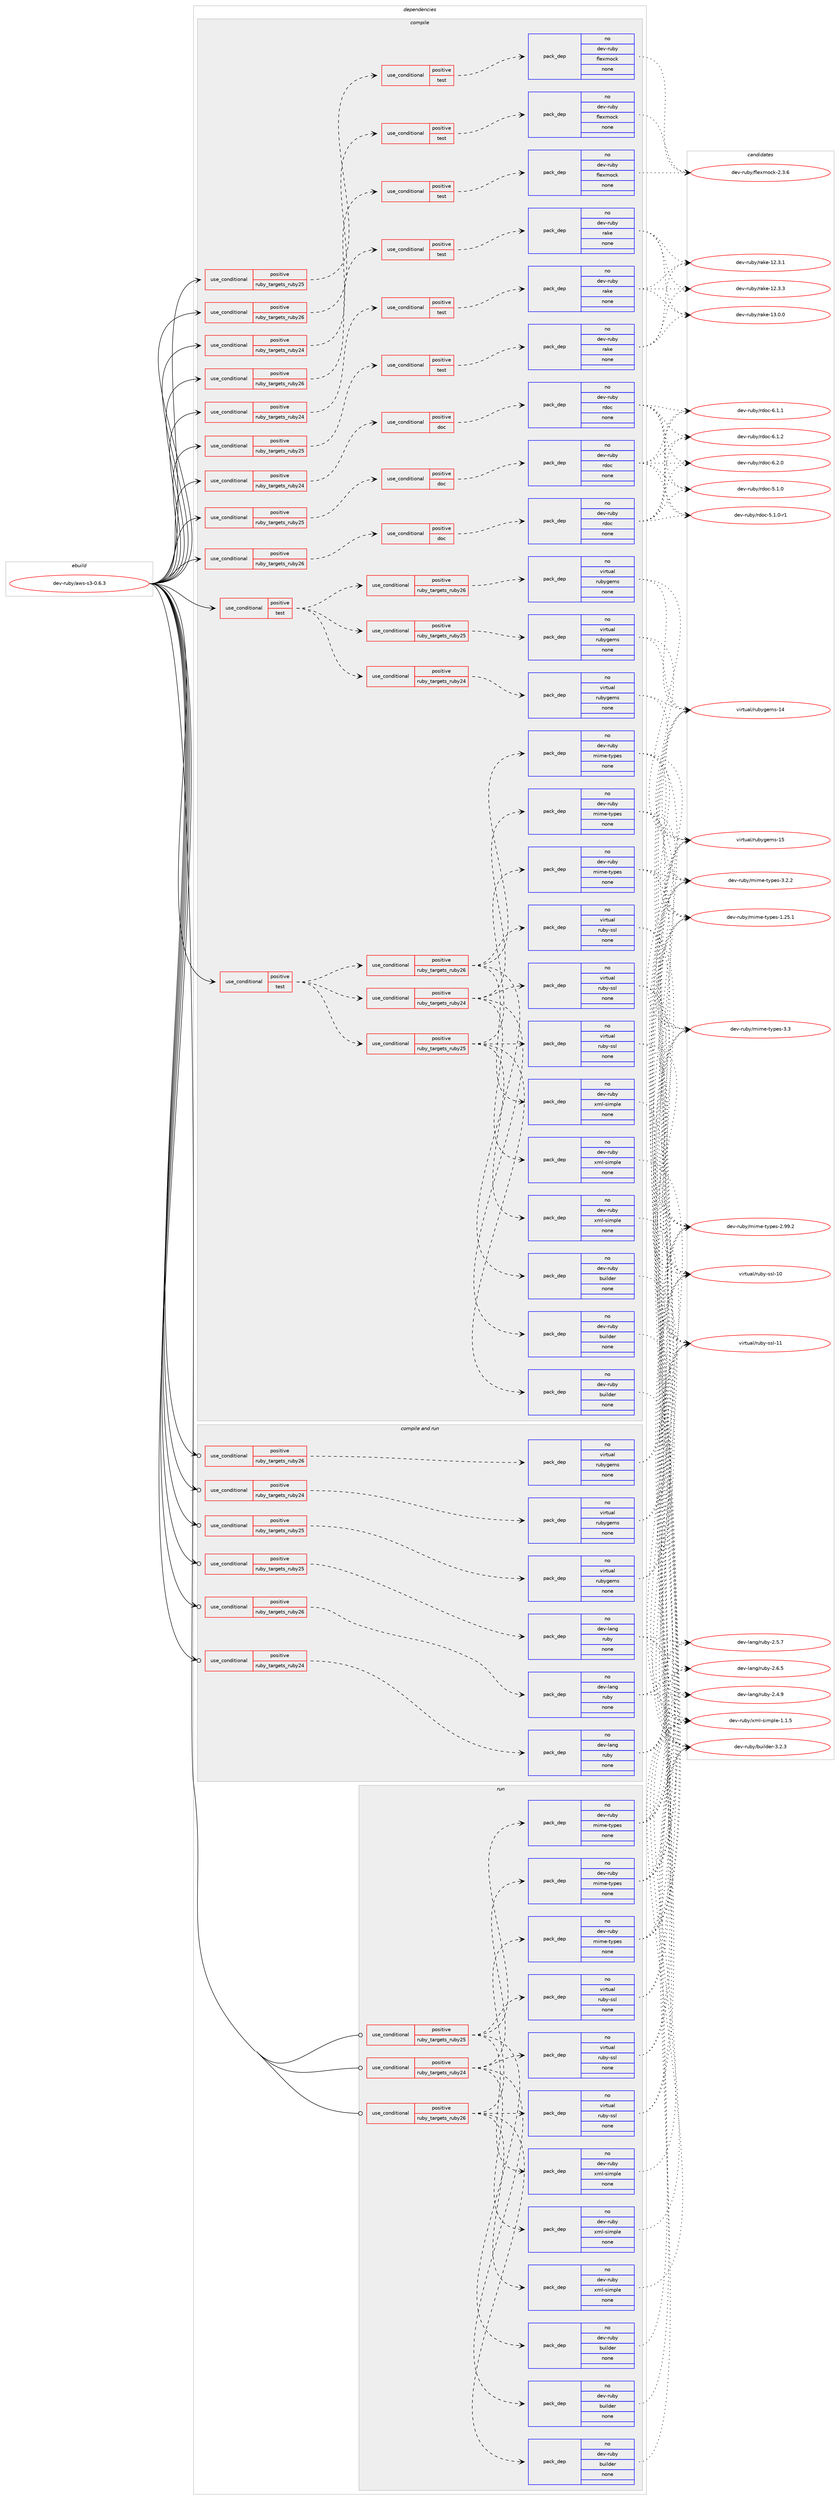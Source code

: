 digraph prolog {

# *************
# Graph options
# *************

newrank=true;
concentrate=true;
compound=true;
graph [rankdir=LR,fontname=Helvetica,fontsize=10,ranksep=1.5];#, ranksep=2.5, nodesep=0.2];
edge  [arrowhead=vee];
node  [fontname=Helvetica,fontsize=10];

# **********
# The ebuild
# **********

subgraph cluster_leftcol {
color=gray;
rank=same;
label=<<i>ebuild</i>>;
id [label="dev-ruby/aws-s3-0.6.3", color=red, width=4, href="../dev-ruby/aws-s3-0.6.3.svg"];
}

# ****************
# The dependencies
# ****************

subgraph cluster_midcol {
color=gray;
label=<<i>dependencies</i>>;
subgraph cluster_compile {
fillcolor="#eeeeee";
style=filled;
label=<<i>compile</i>>;
subgraph cond158481 {
dependency677744 [label=<<TABLE BORDER="0" CELLBORDER="1" CELLSPACING="0" CELLPADDING="4"><TR><TD ROWSPAN="3" CELLPADDING="10">use_conditional</TD></TR><TR><TD>positive</TD></TR><TR><TD>ruby_targets_ruby24</TD></TR></TABLE>>, shape=none, color=red];
subgraph cond158482 {
dependency677745 [label=<<TABLE BORDER="0" CELLBORDER="1" CELLSPACING="0" CELLPADDING="4"><TR><TD ROWSPAN="3" CELLPADDING="10">use_conditional</TD></TR><TR><TD>positive</TD></TR><TR><TD>doc</TD></TR></TABLE>>, shape=none, color=red];
subgraph pack507309 {
dependency677746 [label=<<TABLE BORDER="0" CELLBORDER="1" CELLSPACING="0" CELLPADDING="4" WIDTH="220"><TR><TD ROWSPAN="6" CELLPADDING="30">pack_dep</TD></TR><TR><TD WIDTH="110">no</TD></TR><TR><TD>dev-ruby</TD></TR><TR><TD>rdoc</TD></TR><TR><TD>none</TD></TR><TR><TD></TD></TR></TABLE>>, shape=none, color=blue];
}
dependency677745:e -> dependency677746:w [weight=20,style="dashed",arrowhead="vee"];
}
dependency677744:e -> dependency677745:w [weight=20,style="dashed",arrowhead="vee"];
}
id:e -> dependency677744:w [weight=20,style="solid",arrowhead="vee"];
subgraph cond158483 {
dependency677747 [label=<<TABLE BORDER="0" CELLBORDER="1" CELLSPACING="0" CELLPADDING="4"><TR><TD ROWSPAN="3" CELLPADDING="10">use_conditional</TD></TR><TR><TD>positive</TD></TR><TR><TD>ruby_targets_ruby24</TD></TR></TABLE>>, shape=none, color=red];
subgraph cond158484 {
dependency677748 [label=<<TABLE BORDER="0" CELLBORDER="1" CELLSPACING="0" CELLPADDING="4"><TR><TD ROWSPAN="3" CELLPADDING="10">use_conditional</TD></TR><TR><TD>positive</TD></TR><TR><TD>test</TD></TR></TABLE>>, shape=none, color=red];
subgraph pack507310 {
dependency677749 [label=<<TABLE BORDER="0" CELLBORDER="1" CELLSPACING="0" CELLPADDING="4" WIDTH="220"><TR><TD ROWSPAN="6" CELLPADDING="30">pack_dep</TD></TR><TR><TD WIDTH="110">no</TD></TR><TR><TD>dev-ruby</TD></TR><TR><TD>flexmock</TD></TR><TR><TD>none</TD></TR><TR><TD></TD></TR></TABLE>>, shape=none, color=blue];
}
dependency677748:e -> dependency677749:w [weight=20,style="dashed",arrowhead="vee"];
}
dependency677747:e -> dependency677748:w [weight=20,style="dashed",arrowhead="vee"];
}
id:e -> dependency677747:w [weight=20,style="solid",arrowhead="vee"];
subgraph cond158485 {
dependency677750 [label=<<TABLE BORDER="0" CELLBORDER="1" CELLSPACING="0" CELLPADDING="4"><TR><TD ROWSPAN="3" CELLPADDING="10">use_conditional</TD></TR><TR><TD>positive</TD></TR><TR><TD>ruby_targets_ruby24</TD></TR></TABLE>>, shape=none, color=red];
subgraph cond158486 {
dependency677751 [label=<<TABLE BORDER="0" CELLBORDER="1" CELLSPACING="0" CELLPADDING="4"><TR><TD ROWSPAN="3" CELLPADDING="10">use_conditional</TD></TR><TR><TD>positive</TD></TR><TR><TD>test</TD></TR></TABLE>>, shape=none, color=red];
subgraph pack507311 {
dependency677752 [label=<<TABLE BORDER="0" CELLBORDER="1" CELLSPACING="0" CELLPADDING="4" WIDTH="220"><TR><TD ROWSPAN="6" CELLPADDING="30">pack_dep</TD></TR><TR><TD WIDTH="110">no</TD></TR><TR><TD>dev-ruby</TD></TR><TR><TD>rake</TD></TR><TR><TD>none</TD></TR><TR><TD></TD></TR></TABLE>>, shape=none, color=blue];
}
dependency677751:e -> dependency677752:w [weight=20,style="dashed",arrowhead="vee"];
}
dependency677750:e -> dependency677751:w [weight=20,style="dashed",arrowhead="vee"];
}
id:e -> dependency677750:w [weight=20,style="solid",arrowhead="vee"];
subgraph cond158487 {
dependency677753 [label=<<TABLE BORDER="0" CELLBORDER="1" CELLSPACING="0" CELLPADDING="4"><TR><TD ROWSPAN="3" CELLPADDING="10">use_conditional</TD></TR><TR><TD>positive</TD></TR><TR><TD>ruby_targets_ruby25</TD></TR></TABLE>>, shape=none, color=red];
subgraph cond158488 {
dependency677754 [label=<<TABLE BORDER="0" CELLBORDER="1" CELLSPACING="0" CELLPADDING="4"><TR><TD ROWSPAN="3" CELLPADDING="10">use_conditional</TD></TR><TR><TD>positive</TD></TR><TR><TD>doc</TD></TR></TABLE>>, shape=none, color=red];
subgraph pack507312 {
dependency677755 [label=<<TABLE BORDER="0" CELLBORDER="1" CELLSPACING="0" CELLPADDING="4" WIDTH="220"><TR><TD ROWSPAN="6" CELLPADDING="30">pack_dep</TD></TR><TR><TD WIDTH="110">no</TD></TR><TR><TD>dev-ruby</TD></TR><TR><TD>rdoc</TD></TR><TR><TD>none</TD></TR><TR><TD></TD></TR></TABLE>>, shape=none, color=blue];
}
dependency677754:e -> dependency677755:w [weight=20,style="dashed",arrowhead="vee"];
}
dependency677753:e -> dependency677754:w [weight=20,style="dashed",arrowhead="vee"];
}
id:e -> dependency677753:w [weight=20,style="solid",arrowhead="vee"];
subgraph cond158489 {
dependency677756 [label=<<TABLE BORDER="0" CELLBORDER="1" CELLSPACING="0" CELLPADDING="4"><TR><TD ROWSPAN="3" CELLPADDING="10">use_conditional</TD></TR><TR><TD>positive</TD></TR><TR><TD>ruby_targets_ruby25</TD></TR></TABLE>>, shape=none, color=red];
subgraph cond158490 {
dependency677757 [label=<<TABLE BORDER="0" CELLBORDER="1" CELLSPACING="0" CELLPADDING="4"><TR><TD ROWSPAN="3" CELLPADDING="10">use_conditional</TD></TR><TR><TD>positive</TD></TR><TR><TD>test</TD></TR></TABLE>>, shape=none, color=red];
subgraph pack507313 {
dependency677758 [label=<<TABLE BORDER="0" CELLBORDER="1" CELLSPACING="0" CELLPADDING="4" WIDTH="220"><TR><TD ROWSPAN="6" CELLPADDING="30">pack_dep</TD></TR><TR><TD WIDTH="110">no</TD></TR><TR><TD>dev-ruby</TD></TR><TR><TD>flexmock</TD></TR><TR><TD>none</TD></TR><TR><TD></TD></TR></TABLE>>, shape=none, color=blue];
}
dependency677757:e -> dependency677758:w [weight=20,style="dashed",arrowhead="vee"];
}
dependency677756:e -> dependency677757:w [weight=20,style="dashed",arrowhead="vee"];
}
id:e -> dependency677756:w [weight=20,style="solid",arrowhead="vee"];
subgraph cond158491 {
dependency677759 [label=<<TABLE BORDER="0" CELLBORDER="1" CELLSPACING="0" CELLPADDING="4"><TR><TD ROWSPAN="3" CELLPADDING="10">use_conditional</TD></TR><TR><TD>positive</TD></TR><TR><TD>ruby_targets_ruby25</TD></TR></TABLE>>, shape=none, color=red];
subgraph cond158492 {
dependency677760 [label=<<TABLE BORDER="0" CELLBORDER="1" CELLSPACING="0" CELLPADDING="4"><TR><TD ROWSPAN="3" CELLPADDING="10">use_conditional</TD></TR><TR><TD>positive</TD></TR><TR><TD>test</TD></TR></TABLE>>, shape=none, color=red];
subgraph pack507314 {
dependency677761 [label=<<TABLE BORDER="0" CELLBORDER="1" CELLSPACING="0" CELLPADDING="4" WIDTH="220"><TR><TD ROWSPAN="6" CELLPADDING="30">pack_dep</TD></TR><TR><TD WIDTH="110">no</TD></TR><TR><TD>dev-ruby</TD></TR><TR><TD>rake</TD></TR><TR><TD>none</TD></TR><TR><TD></TD></TR></TABLE>>, shape=none, color=blue];
}
dependency677760:e -> dependency677761:w [weight=20,style="dashed",arrowhead="vee"];
}
dependency677759:e -> dependency677760:w [weight=20,style="dashed",arrowhead="vee"];
}
id:e -> dependency677759:w [weight=20,style="solid",arrowhead="vee"];
subgraph cond158493 {
dependency677762 [label=<<TABLE BORDER="0" CELLBORDER="1" CELLSPACING="0" CELLPADDING="4"><TR><TD ROWSPAN="3" CELLPADDING="10">use_conditional</TD></TR><TR><TD>positive</TD></TR><TR><TD>ruby_targets_ruby26</TD></TR></TABLE>>, shape=none, color=red];
subgraph cond158494 {
dependency677763 [label=<<TABLE BORDER="0" CELLBORDER="1" CELLSPACING="0" CELLPADDING="4"><TR><TD ROWSPAN="3" CELLPADDING="10">use_conditional</TD></TR><TR><TD>positive</TD></TR><TR><TD>doc</TD></TR></TABLE>>, shape=none, color=red];
subgraph pack507315 {
dependency677764 [label=<<TABLE BORDER="0" CELLBORDER="1" CELLSPACING="0" CELLPADDING="4" WIDTH="220"><TR><TD ROWSPAN="6" CELLPADDING="30">pack_dep</TD></TR><TR><TD WIDTH="110">no</TD></TR><TR><TD>dev-ruby</TD></TR><TR><TD>rdoc</TD></TR><TR><TD>none</TD></TR><TR><TD></TD></TR></TABLE>>, shape=none, color=blue];
}
dependency677763:e -> dependency677764:w [weight=20,style="dashed",arrowhead="vee"];
}
dependency677762:e -> dependency677763:w [weight=20,style="dashed",arrowhead="vee"];
}
id:e -> dependency677762:w [weight=20,style="solid",arrowhead="vee"];
subgraph cond158495 {
dependency677765 [label=<<TABLE BORDER="0" CELLBORDER="1" CELLSPACING="0" CELLPADDING="4"><TR><TD ROWSPAN="3" CELLPADDING="10">use_conditional</TD></TR><TR><TD>positive</TD></TR><TR><TD>ruby_targets_ruby26</TD></TR></TABLE>>, shape=none, color=red];
subgraph cond158496 {
dependency677766 [label=<<TABLE BORDER="0" CELLBORDER="1" CELLSPACING="0" CELLPADDING="4"><TR><TD ROWSPAN="3" CELLPADDING="10">use_conditional</TD></TR><TR><TD>positive</TD></TR><TR><TD>test</TD></TR></TABLE>>, shape=none, color=red];
subgraph pack507316 {
dependency677767 [label=<<TABLE BORDER="0" CELLBORDER="1" CELLSPACING="0" CELLPADDING="4" WIDTH="220"><TR><TD ROWSPAN="6" CELLPADDING="30">pack_dep</TD></TR><TR><TD WIDTH="110">no</TD></TR><TR><TD>dev-ruby</TD></TR><TR><TD>flexmock</TD></TR><TR><TD>none</TD></TR><TR><TD></TD></TR></TABLE>>, shape=none, color=blue];
}
dependency677766:e -> dependency677767:w [weight=20,style="dashed",arrowhead="vee"];
}
dependency677765:e -> dependency677766:w [weight=20,style="dashed",arrowhead="vee"];
}
id:e -> dependency677765:w [weight=20,style="solid",arrowhead="vee"];
subgraph cond158497 {
dependency677768 [label=<<TABLE BORDER="0" CELLBORDER="1" CELLSPACING="0" CELLPADDING="4"><TR><TD ROWSPAN="3" CELLPADDING="10">use_conditional</TD></TR><TR><TD>positive</TD></TR><TR><TD>ruby_targets_ruby26</TD></TR></TABLE>>, shape=none, color=red];
subgraph cond158498 {
dependency677769 [label=<<TABLE BORDER="0" CELLBORDER="1" CELLSPACING="0" CELLPADDING="4"><TR><TD ROWSPAN="3" CELLPADDING="10">use_conditional</TD></TR><TR><TD>positive</TD></TR><TR><TD>test</TD></TR></TABLE>>, shape=none, color=red];
subgraph pack507317 {
dependency677770 [label=<<TABLE BORDER="0" CELLBORDER="1" CELLSPACING="0" CELLPADDING="4" WIDTH="220"><TR><TD ROWSPAN="6" CELLPADDING="30">pack_dep</TD></TR><TR><TD WIDTH="110">no</TD></TR><TR><TD>dev-ruby</TD></TR><TR><TD>rake</TD></TR><TR><TD>none</TD></TR><TR><TD></TD></TR></TABLE>>, shape=none, color=blue];
}
dependency677769:e -> dependency677770:w [weight=20,style="dashed",arrowhead="vee"];
}
dependency677768:e -> dependency677769:w [weight=20,style="dashed",arrowhead="vee"];
}
id:e -> dependency677768:w [weight=20,style="solid",arrowhead="vee"];
subgraph cond158499 {
dependency677771 [label=<<TABLE BORDER="0" CELLBORDER="1" CELLSPACING="0" CELLPADDING="4"><TR><TD ROWSPAN="3" CELLPADDING="10">use_conditional</TD></TR><TR><TD>positive</TD></TR><TR><TD>test</TD></TR></TABLE>>, shape=none, color=red];
subgraph cond158500 {
dependency677772 [label=<<TABLE BORDER="0" CELLBORDER="1" CELLSPACING="0" CELLPADDING="4"><TR><TD ROWSPAN="3" CELLPADDING="10">use_conditional</TD></TR><TR><TD>positive</TD></TR><TR><TD>ruby_targets_ruby24</TD></TR></TABLE>>, shape=none, color=red];
subgraph pack507318 {
dependency677773 [label=<<TABLE BORDER="0" CELLBORDER="1" CELLSPACING="0" CELLPADDING="4" WIDTH="220"><TR><TD ROWSPAN="6" CELLPADDING="30">pack_dep</TD></TR><TR><TD WIDTH="110">no</TD></TR><TR><TD>dev-ruby</TD></TR><TR><TD>xml-simple</TD></TR><TR><TD>none</TD></TR><TR><TD></TD></TR></TABLE>>, shape=none, color=blue];
}
dependency677772:e -> dependency677773:w [weight=20,style="dashed",arrowhead="vee"];
subgraph pack507319 {
dependency677774 [label=<<TABLE BORDER="0" CELLBORDER="1" CELLSPACING="0" CELLPADDING="4" WIDTH="220"><TR><TD ROWSPAN="6" CELLPADDING="30">pack_dep</TD></TR><TR><TD WIDTH="110">no</TD></TR><TR><TD>dev-ruby</TD></TR><TR><TD>builder</TD></TR><TR><TD>none</TD></TR><TR><TD></TD></TR></TABLE>>, shape=none, color=blue];
}
dependency677772:e -> dependency677774:w [weight=20,style="dashed",arrowhead="vee"];
subgraph pack507320 {
dependency677775 [label=<<TABLE BORDER="0" CELLBORDER="1" CELLSPACING="0" CELLPADDING="4" WIDTH="220"><TR><TD ROWSPAN="6" CELLPADDING="30">pack_dep</TD></TR><TR><TD WIDTH="110">no</TD></TR><TR><TD>dev-ruby</TD></TR><TR><TD>mime-types</TD></TR><TR><TD>none</TD></TR><TR><TD></TD></TR></TABLE>>, shape=none, color=blue];
}
dependency677772:e -> dependency677775:w [weight=20,style="dashed",arrowhead="vee"];
subgraph pack507321 {
dependency677776 [label=<<TABLE BORDER="0" CELLBORDER="1" CELLSPACING="0" CELLPADDING="4" WIDTH="220"><TR><TD ROWSPAN="6" CELLPADDING="30">pack_dep</TD></TR><TR><TD WIDTH="110">no</TD></TR><TR><TD>virtual</TD></TR><TR><TD>ruby-ssl</TD></TR><TR><TD>none</TD></TR><TR><TD></TD></TR></TABLE>>, shape=none, color=blue];
}
dependency677772:e -> dependency677776:w [weight=20,style="dashed",arrowhead="vee"];
}
dependency677771:e -> dependency677772:w [weight=20,style="dashed",arrowhead="vee"];
subgraph cond158501 {
dependency677777 [label=<<TABLE BORDER="0" CELLBORDER="1" CELLSPACING="0" CELLPADDING="4"><TR><TD ROWSPAN="3" CELLPADDING="10">use_conditional</TD></TR><TR><TD>positive</TD></TR><TR><TD>ruby_targets_ruby25</TD></TR></TABLE>>, shape=none, color=red];
subgraph pack507322 {
dependency677778 [label=<<TABLE BORDER="0" CELLBORDER="1" CELLSPACING="0" CELLPADDING="4" WIDTH="220"><TR><TD ROWSPAN="6" CELLPADDING="30">pack_dep</TD></TR><TR><TD WIDTH="110">no</TD></TR><TR><TD>dev-ruby</TD></TR><TR><TD>xml-simple</TD></TR><TR><TD>none</TD></TR><TR><TD></TD></TR></TABLE>>, shape=none, color=blue];
}
dependency677777:e -> dependency677778:w [weight=20,style="dashed",arrowhead="vee"];
subgraph pack507323 {
dependency677779 [label=<<TABLE BORDER="0" CELLBORDER="1" CELLSPACING="0" CELLPADDING="4" WIDTH="220"><TR><TD ROWSPAN="6" CELLPADDING="30">pack_dep</TD></TR><TR><TD WIDTH="110">no</TD></TR><TR><TD>dev-ruby</TD></TR><TR><TD>builder</TD></TR><TR><TD>none</TD></TR><TR><TD></TD></TR></TABLE>>, shape=none, color=blue];
}
dependency677777:e -> dependency677779:w [weight=20,style="dashed",arrowhead="vee"];
subgraph pack507324 {
dependency677780 [label=<<TABLE BORDER="0" CELLBORDER="1" CELLSPACING="0" CELLPADDING="4" WIDTH="220"><TR><TD ROWSPAN="6" CELLPADDING="30">pack_dep</TD></TR><TR><TD WIDTH="110">no</TD></TR><TR><TD>dev-ruby</TD></TR><TR><TD>mime-types</TD></TR><TR><TD>none</TD></TR><TR><TD></TD></TR></TABLE>>, shape=none, color=blue];
}
dependency677777:e -> dependency677780:w [weight=20,style="dashed",arrowhead="vee"];
subgraph pack507325 {
dependency677781 [label=<<TABLE BORDER="0" CELLBORDER="1" CELLSPACING="0" CELLPADDING="4" WIDTH="220"><TR><TD ROWSPAN="6" CELLPADDING="30">pack_dep</TD></TR><TR><TD WIDTH="110">no</TD></TR><TR><TD>virtual</TD></TR><TR><TD>ruby-ssl</TD></TR><TR><TD>none</TD></TR><TR><TD></TD></TR></TABLE>>, shape=none, color=blue];
}
dependency677777:e -> dependency677781:w [weight=20,style="dashed",arrowhead="vee"];
}
dependency677771:e -> dependency677777:w [weight=20,style="dashed",arrowhead="vee"];
subgraph cond158502 {
dependency677782 [label=<<TABLE BORDER="0" CELLBORDER="1" CELLSPACING="0" CELLPADDING="4"><TR><TD ROWSPAN="3" CELLPADDING="10">use_conditional</TD></TR><TR><TD>positive</TD></TR><TR><TD>ruby_targets_ruby26</TD></TR></TABLE>>, shape=none, color=red];
subgraph pack507326 {
dependency677783 [label=<<TABLE BORDER="0" CELLBORDER="1" CELLSPACING="0" CELLPADDING="4" WIDTH="220"><TR><TD ROWSPAN="6" CELLPADDING="30">pack_dep</TD></TR><TR><TD WIDTH="110">no</TD></TR><TR><TD>dev-ruby</TD></TR><TR><TD>xml-simple</TD></TR><TR><TD>none</TD></TR><TR><TD></TD></TR></TABLE>>, shape=none, color=blue];
}
dependency677782:e -> dependency677783:w [weight=20,style="dashed",arrowhead="vee"];
subgraph pack507327 {
dependency677784 [label=<<TABLE BORDER="0" CELLBORDER="1" CELLSPACING="0" CELLPADDING="4" WIDTH="220"><TR><TD ROWSPAN="6" CELLPADDING="30">pack_dep</TD></TR><TR><TD WIDTH="110">no</TD></TR><TR><TD>dev-ruby</TD></TR><TR><TD>builder</TD></TR><TR><TD>none</TD></TR><TR><TD></TD></TR></TABLE>>, shape=none, color=blue];
}
dependency677782:e -> dependency677784:w [weight=20,style="dashed",arrowhead="vee"];
subgraph pack507328 {
dependency677785 [label=<<TABLE BORDER="0" CELLBORDER="1" CELLSPACING="0" CELLPADDING="4" WIDTH="220"><TR><TD ROWSPAN="6" CELLPADDING="30">pack_dep</TD></TR><TR><TD WIDTH="110">no</TD></TR><TR><TD>dev-ruby</TD></TR><TR><TD>mime-types</TD></TR><TR><TD>none</TD></TR><TR><TD></TD></TR></TABLE>>, shape=none, color=blue];
}
dependency677782:e -> dependency677785:w [weight=20,style="dashed",arrowhead="vee"];
subgraph pack507329 {
dependency677786 [label=<<TABLE BORDER="0" CELLBORDER="1" CELLSPACING="0" CELLPADDING="4" WIDTH="220"><TR><TD ROWSPAN="6" CELLPADDING="30">pack_dep</TD></TR><TR><TD WIDTH="110">no</TD></TR><TR><TD>virtual</TD></TR><TR><TD>ruby-ssl</TD></TR><TR><TD>none</TD></TR><TR><TD></TD></TR></TABLE>>, shape=none, color=blue];
}
dependency677782:e -> dependency677786:w [weight=20,style="dashed",arrowhead="vee"];
}
dependency677771:e -> dependency677782:w [weight=20,style="dashed",arrowhead="vee"];
}
id:e -> dependency677771:w [weight=20,style="solid",arrowhead="vee"];
subgraph cond158503 {
dependency677787 [label=<<TABLE BORDER="0" CELLBORDER="1" CELLSPACING="0" CELLPADDING="4"><TR><TD ROWSPAN="3" CELLPADDING="10">use_conditional</TD></TR><TR><TD>positive</TD></TR><TR><TD>test</TD></TR></TABLE>>, shape=none, color=red];
subgraph cond158504 {
dependency677788 [label=<<TABLE BORDER="0" CELLBORDER="1" CELLSPACING="0" CELLPADDING="4"><TR><TD ROWSPAN="3" CELLPADDING="10">use_conditional</TD></TR><TR><TD>positive</TD></TR><TR><TD>ruby_targets_ruby24</TD></TR></TABLE>>, shape=none, color=red];
subgraph pack507330 {
dependency677789 [label=<<TABLE BORDER="0" CELLBORDER="1" CELLSPACING="0" CELLPADDING="4" WIDTH="220"><TR><TD ROWSPAN="6" CELLPADDING="30">pack_dep</TD></TR><TR><TD WIDTH="110">no</TD></TR><TR><TD>virtual</TD></TR><TR><TD>rubygems</TD></TR><TR><TD>none</TD></TR><TR><TD></TD></TR></TABLE>>, shape=none, color=blue];
}
dependency677788:e -> dependency677789:w [weight=20,style="dashed",arrowhead="vee"];
}
dependency677787:e -> dependency677788:w [weight=20,style="dashed",arrowhead="vee"];
subgraph cond158505 {
dependency677790 [label=<<TABLE BORDER="0" CELLBORDER="1" CELLSPACING="0" CELLPADDING="4"><TR><TD ROWSPAN="3" CELLPADDING="10">use_conditional</TD></TR><TR><TD>positive</TD></TR><TR><TD>ruby_targets_ruby25</TD></TR></TABLE>>, shape=none, color=red];
subgraph pack507331 {
dependency677791 [label=<<TABLE BORDER="0" CELLBORDER="1" CELLSPACING="0" CELLPADDING="4" WIDTH="220"><TR><TD ROWSPAN="6" CELLPADDING="30">pack_dep</TD></TR><TR><TD WIDTH="110">no</TD></TR><TR><TD>virtual</TD></TR><TR><TD>rubygems</TD></TR><TR><TD>none</TD></TR><TR><TD></TD></TR></TABLE>>, shape=none, color=blue];
}
dependency677790:e -> dependency677791:w [weight=20,style="dashed",arrowhead="vee"];
}
dependency677787:e -> dependency677790:w [weight=20,style="dashed",arrowhead="vee"];
subgraph cond158506 {
dependency677792 [label=<<TABLE BORDER="0" CELLBORDER="1" CELLSPACING="0" CELLPADDING="4"><TR><TD ROWSPAN="3" CELLPADDING="10">use_conditional</TD></TR><TR><TD>positive</TD></TR><TR><TD>ruby_targets_ruby26</TD></TR></TABLE>>, shape=none, color=red];
subgraph pack507332 {
dependency677793 [label=<<TABLE BORDER="0" CELLBORDER="1" CELLSPACING="0" CELLPADDING="4" WIDTH="220"><TR><TD ROWSPAN="6" CELLPADDING="30">pack_dep</TD></TR><TR><TD WIDTH="110">no</TD></TR><TR><TD>virtual</TD></TR><TR><TD>rubygems</TD></TR><TR><TD>none</TD></TR><TR><TD></TD></TR></TABLE>>, shape=none, color=blue];
}
dependency677792:e -> dependency677793:w [weight=20,style="dashed",arrowhead="vee"];
}
dependency677787:e -> dependency677792:w [weight=20,style="dashed",arrowhead="vee"];
}
id:e -> dependency677787:w [weight=20,style="solid",arrowhead="vee"];
}
subgraph cluster_compileandrun {
fillcolor="#eeeeee";
style=filled;
label=<<i>compile and run</i>>;
subgraph cond158507 {
dependency677794 [label=<<TABLE BORDER="0" CELLBORDER="1" CELLSPACING="0" CELLPADDING="4"><TR><TD ROWSPAN="3" CELLPADDING="10">use_conditional</TD></TR><TR><TD>positive</TD></TR><TR><TD>ruby_targets_ruby24</TD></TR></TABLE>>, shape=none, color=red];
subgraph pack507333 {
dependency677795 [label=<<TABLE BORDER="0" CELLBORDER="1" CELLSPACING="0" CELLPADDING="4" WIDTH="220"><TR><TD ROWSPAN="6" CELLPADDING="30">pack_dep</TD></TR><TR><TD WIDTH="110">no</TD></TR><TR><TD>dev-lang</TD></TR><TR><TD>ruby</TD></TR><TR><TD>none</TD></TR><TR><TD></TD></TR></TABLE>>, shape=none, color=blue];
}
dependency677794:e -> dependency677795:w [weight=20,style="dashed",arrowhead="vee"];
}
id:e -> dependency677794:w [weight=20,style="solid",arrowhead="odotvee"];
subgraph cond158508 {
dependency677796 [label=<<TABLE BORDER="0" CELLBORDER="1" CELLSPACING="0" CELLPADDING="4"><TR><TD ROWSPAN="3" CELLPADDING="10">use_conditional</TD></TR><TR><TD>positive</TD></TR><TR><TD>ruby_targets_ruby24</TD></TR></TABLE>>, shape=none, color=red];
subgraph pack507334 {
dependency677797 [label=<<TABLE BORDER="0" CELLBORDER="1" CELLSPACING="0" CELLPADDING="4" WIDTH="220"><TR><TD ROWSPAN="6" CELLPADDING="30">pack_dep</TD></TR><TR><TD WIDTH="110">no</TD></TR><TR><TD>virtual</TD></TR><TR><TD>rubygems</TD></TR><TR><TD>none</TD></TR><TR><TD></TD></TR></TABLE>>, shape=none, color=blue];
}
dependency677796:e -> dependency677797:w [weight=20,style="dashed",arrowhead="vee"];
}
id:e -> dependency677796:w [weight=20,style="solid",arrowhead="odotvee"];
subgraph cond158509 {
dependency677798 [label=<<TABLE BORDER="0" CELLBORDER="1" CELLSPACING="0" CELLPADDING="4"><TR><TD ROWSPAN="3" CELLPADDING="10">use_conditional</TD></TR><TR><TD>positive</TD></TR><TR><TD>ruby_targets_ruby25</TD></TR></TABLE>>, shape=none, color=red];
subgraph pack507335 {
dependency677799 [label=<<TABLE BORDER="0" CELLBORDER="1" CELLSPACING="0" CELLPADDING="4" WIDTH="220"><TR><TD ROWSPAN="6" CELLPADDING="30">pack_dep</TD></TR><TR><TD WIDTH="110">no</TD></TR><TR><TD>dev-lang</TD></TR><TR><TD>ruby</TD></TR><TR><TD>none</TD></TR><TR><TD></TD></TR></TABLE>>, shape=none, color=blue];
}
dependency677798:e -> dependency677799:w [weight=20,style="dashed",arrowhead="vee"];
}
id:e -> dependency677798:w [weight=20,style="solid",arrowhead="odotvee"];
subgraph cond158510 {
dependency677800 [label=<<TABLE BORDER="0" CELLBORDER="1" CELLSPACING="0" CELLPADDING="4"><TR><TD ROWSPAN="3" CELLPADDING="10">use_conditional</TD></TR><TR><TD>positive</TD></TR><TR><TD>ruby_targets_ruby25</TD></TR></TABLE>>, shape=none, color=red];
subgraph pack507336 {
dependency677801 [label=<<TABLE BORDER="0" CELLBORDER="1" CELLSPACING="0" CELLPADDING="4" WIDTH="220"><TR><TD ROWSPAN="6" CELLPADDING="30">pack_dep</TD></TR><TR><TD WIDTH="110">no</TD></TR><TR><TD>virtual</TD></TR><TR><TD>rubygems</TD></TR><TR><TD>none</TD></TR><TR><TD></TD></TR></TABLE>>, shape=none, color=blue];
}
dependency677800:e -> dependency677801:w [weight=20,style="dashed",arrowhead="vee"];
}
id:e -> dependency677800:w [weight=20,style="solid",arrowhead="odotvee"];
subgraph cond158511 {
dependency677802 [label=<<TABLE BORDER="0" CELLBORDER="1" CELLSPACING="0" CELLPADDING="4"><TR><TD ROWSPAN="3" CELLPADDING="10">use_conditional</TD></TR><TR><TD>positive</TD></TR><TR><TD>ruby_targets_ruby26</TD></TR></TABLE>>, shape=none, color=red];
subgraph pack507337 {
dependency677803 [label=<<TABLE BORDER="0" CELLBORDER="1" CELLSPACING="0" CELLPADDING="4" WIDTH="220"><TR><TD ROWSPAN="6" CELLPADDING="30">pack_dep</TD></TR><TR><TD WIDTH="110">no</TD></TR><TR><TD>dev-lang</TD></TR><TR><TD>ruby</TD></TR><TR><TD>none</TD></TR><TR><TD></TD></TR></TABLE>>, shape=none, color=blue];
}
dependency677802:e -> dependency677803:w [weight=20,style="dashed",arrowhead="vee"];
}
id:e -> dependency677802:w [weight=20,style="solid",arrowhead="odotvee"];
subgraph cond158512 {
dependency677804 [label=<<TABLE BORDER="0" CELLBORDER="1" CELLSPACING="0" CELLPADDING="4"><TR><TD ROWSPAN="3" CELLPADDING="10">use_conditional</TD></TR><TR><TD>positive</TD></TR><TR><TD>ruby_targets_ruby26</TD></TR></TABLE>>, shape=none, color=red];
subgraph pack507338 {
dependency677805 [label=<<TABLE BORDER="0" CELLBORDER="1" CELLSPACING="0" CELLPADDING="4" WIDTH="220"><TR><TD ROWSPAN="6" CELLPADDING="30">pack_dep</TD></TR><TR><TD WIDTH="110">no</TD></TR><TR><TD>virtual</TD></TR><TR><TD>rubygems</TD></TR><TR><TD>none</TD></TR><TR><TD></TD></TR></TABLE>>, shape=none, color=blue];
}
dependency677804:e -> dependency677805:w [weight=20,style="dashed",arrowhead="vee"];
}
id:e -> dependency677804:w [weight=20,style="solid",arrowhead="odotvee"];
}
subgraph cluster_run {
fillcolor="#eeeeee";
style=filled;
label=<<i>run</i>>;
subgraph cond158513 {
dependency677806 [label=<<TABLE BORDER="0" CELLBORDER="1" CELLSPACING="0" CELLPADDING="4"><TR><TD ROWSPAN="3" CELLPADDING="10">use_conditional</TD></TR><TR><TD>positive</TD></TR><TR><TD>ruby_targets_ruby24</TD></TR></TABLE>>, shape=none, color=red];
subgraph pack507339 {
dependency677807 [label=<<TABLE BORDER="0" CELLBORDER="1" CELLSPACING="0" CELLPADDING="4" WIDTH="220"><TR><TD ROWSPAN="6" CELLPADDING="30">pack_dep</TD></TR><TR><TD WIDTH="110">no</TD></TR><TR><TD>dev-ruby</TD></TR><TR><TD>xml-simple</TD></TR><TR><TD>none</TD></TR><TR><TD></TD></TR></TABLE>>, shape=none, color=blue];
}
dependency677806:e -> dependency677807:w [weight=20,style="dashed",arrowhead="vee"];
subgraph pack507340 {
dependency677808 [label=<<TABLE BORDER="0" CELLBORDER="1" CELLSPACING="0" CELLPADDING="4" WIDTH="220"><TR><TD ROWSPAN="6" CELLPADDING="30">pack_dep</TD></TR><TR><TD WIDTH="110">no</TD></TR><TR><TD>dev-ruby</TD></TR><TR><TD>builder</TD></TR><TR><TD>none</TD></TR><TR><TD></TD></TR></TABLE>>, shape=none, color=blue];
}
dependency677806:e -> dependency677808:w [weight=20,style="dashed",arrowhead="vee"];
subgraph pack507341 {
dependency677809 [label=<<TABLE BORDER="0" CELLBORDER="1" CELLSPACING="0" CELLPADDING="4" WIDTH="220"><TR><TD ROWSPAN="6" CELLPADDING="30">pack_dep</TD></TR><TR><TD WIDTH="110">no</TD></TR><TR><TD>dev-ruby</TD></TR><TR><TD>mime-types</TD></TR><TR><TD>none</TD></TR><TR><TD></TD></TR></TABLE>>, shape=none, color=blue];
}
dependency677806:e -> dependency677809:w [weight=20,style="dashed",arrowhead="vee"];
subgraph pack507342 {
dependency677810 [label=<<TABLE BORDER="0" CELLBORDER="1" CELLSPACING="0" CELLPADDING="4" WIDTH="220"><TR><TD ROWSPAN="6" CELLPADDING="30">pack_dep</TD></TR><TR><TD WIDTH="110">no</TD></TR><TR><TD>virtual</TD></TR><TR><TD>ruby-ssl</TD></TR><TR><TD>none</TD></TR><TR><TD></TD></TR></TABLE>>, shape=none, color=blue];
}
dependency677806:e -> dependency677810:w [weight=20,style="dashed",arrowhead="vee"];
}
id:e -> dependency677806:w [weight=20,style="solid",arrowhead="odot"];
subgraph cond158514 {
dependency677811 [label=<<TABLE BORDER="0" CELLBORDER="1" CELLSPACING="0" CELLPADDING="4"><TR><TD ROWSPAN="3" CELLPADDING="10">use_conditional</TD></TR><TR><TD>positive</TD></TR><TR><TD>ruby_targets_ruby25</TD></TR></TABLE>>, shape=none, color=red];
subgraph pack507343 {
dependency677812 [label=<<TABLE BORDER="0" CELLBORDER="1" CELLSPACING="0" CELLPADDING="4" WIDTH="220"><TR><TD ROWSPAN="6" CELLPADDING="30">pack_dep</TD></TR><TR><TD WIDTH="110">no</TD></TR><TR><TD>dev-ruby</TD></TR><TR><TD>xml-simple</TD></TR><TR><TD>none</TD></TR><TR><TD></TD></TR></TABLE>>, shape=none, color=blue];
}
dependency677811:e -> dependency677812:w [weight=20,style="dashed",arrowhead="vee"];
subgraph pack507344 {
dependency677813 [label=<<TABLE BORDER="0" CELLBORDER="1" CELLSPACING="0" CELLPADDING="4" WIDTH="220"><TR><TD ROWSPAN="6" CELLPADDING="30">pack_dep</TD></TR><TR><TD WIDTH="110">no</TD></TR><TR><TD>dev-ruby</TD></TR><TR><TD>builder</TD></TR><TR><TD>none</TD></TR><TR><TD></TD></TR></TABLE>>, shape=none, color=blue];
}
dependency677811:e -> dependency677813:w [weight=20,style="dashed",arrowhead="vee"];
subgraph pack507345 {
dependency677814 [label=<<TABLE BORDER="0" CELLBORDER="1" CELLSPACING="0" CELLPADDING="4" WIDTH="220"><TR><TD ROWSPAN="6" CELLPADDING="30">pack_dep</TD></TR><TR><TD WIDTH="110">no</TD></TR><TR><TD>dev-ruby</TD></TR><TR><TD>mime-types</TD></TR><TR><TD>none</TD></TR><TR><TD></TD></TR></TABLE>>, shape=none, color=blue];
}
dependency677811:e -> dependency677814:w [weight=20,style="dashed",arrowhead="vee"];
subgraph pack507346 {
dependency677815 [label=<<TABLE BORDER="0" CELLBORDER="1" CELLSPACING="0" CELLPADDING="4" WIDTH="220"><TR><TD ROWSPAN="6" CELLPADDING="30">pack_dep</TD></TR><TR><TD WIDTH="110">no</TD></TR><TR><TD>virtual</TD></TR><TR><TD>ruby-ssl</TD></TR><TR><TD>none</TD></TR><TR><TD></TD></TR></TABLE>>, shape=none, color=blue];
}
dependency677811:e -> dependency677815:w [weight=20,style="dashed",arrowhead="vee"];
}
id:e -> dependency677811:w [weight=20,style="solid",arrowhead="odot"];
subgraph cond158515 {
dependency677816 [label=<<TABLE BORDER="0" CELLBORDER="1" CELLSPACING="0" CELLPADDING="4"><TR><TD ROWSPAN="3" CELLPADDING="10">use_conditional</TD></TR><TR><TD>positive</TD></TR><TR><TD>ruby_targets_ruby26</TD></TR></TABLE>>, shape=none, color=red];
subgraph pack507347 {
dependency677817 [label=<<TABLE BORDER="0" CELLBORDER="1" CELLSPACING="0" CELLPADDING="4" WIDTH="220"><TR><TD ROWSPAN="6" CELLPADDING="30">pack_dep</TD></TR><TR><TD WIDTH="110">no</TD></TR><TR><TD>dev-ruby</TD></TR><TR><TD>xml-simple</TD></TR><TR><TD>none</TD></TR><TR><TD></TD></TR></TABLE>>, shape=none, color=blue];
}
dependency677816:e -> dependency677817:w [weight=20,style="dashed",arrowhead="vee"];
subgraph pack507348 {
dependency677818 [label=<<TABLE BORDER="0" CELLBORDER="1" CELLSPACING="0" CELLPADDING="4" WIDTH="220"><TR><TD ROWSPAN="6" CELLPADDING="30">pack_dep</TD></TR><TR><TD WIDTH="110">no</TD></TR><TR><TD>dev-ruby</TD></TR><TR><TD>builder</TD></TR><TR><TD>none</TD></TR><TR><TD></TD></TR></TABLE>>, shape=none, color=blue];
}
dependency677816:e -> dependency677818:w [weight=20,style="dashed",arrowhead="vee"];
subgraph pack507349 {
dependency677819 [label=<<TABLE BORDER="0" CELLBORDER="1" CELLSPACING="0" CELLPADDING="4" WIDTH="220"><TR><TD ROWSPAN="6" CELLPADDING="30">pack_dep</TD></TR><TR><TD WIDTH="110">no</TD></TR><TR><TD>dev-ruby</TD></TR><TR><TD>mime-types</TD></TR><TR><TD>none</TD></TR><TR><TD></TD></TR></TABLE>>, shape=none, color=blue];
}
dependency677816:e -> dependency677819:w [weight=20,style="dashed",arrowhead="vee"];
subgraph pack507350 {
dependency677820 [label=<<TABLE BORDER="0" CELLBORDER="1" CELLSPACING="0" CELLPADDING="4" WIDTH="220"><TR><TD ROWSPAN="6" CELLPADDING="30">pack_dep</TD></TR><TR><TD WIDTH="110">no</TD></TR><TR><TD>virtual</TD></TR><TR><TD>ruby-ssl</TD></TR><TR><TD>none</TD></TR><TR><TD></TD></TR></TABLE>>, shape=none, color=blue];
}
dependency677816:e -> dependency677820:w [weight=20,style="dashed",arrowhead="vee"];
}
id:e -> dependency677816:w [weight=20,style="solid",arrowhead="odot"];
}
}

# **************
# The candidates
# **************

subgraph cluster_choices {
rank=same;
color=gray;
label=<<i>candidates</i>>;

subgraph choice507309 {
color=black;
nodesep=1;
choice10010111845114117981214711410011199455346494648 [label="dev-ruby/rdoc-5.1.0", color=red, width=4,href="../dev-ruby/rdoc-5.1.0.svg"];
choice100101118451141179812147114100111994553464946484511449 [label="dev-ruby/rdoc-5.1.0-r1", color=red, width=4,href="../dev-ruby/rdoc-5.1.0-r1.svg"];
choice10010111845114117981214711410011199455446494649 [label="dev-ruby/rdoc-6.1.1", color=red, width=4,href="../dev-ruby/rdoc-6.1.1.svg"];
choice10010111845114117981214711410011199455446494650 [label="dev-ruby/rdoc-6.1.2", color=red, width=4,href="../dev-ruby/rdoc-6.1.2.svg"];
choice10010111845114117981214711410011199455446504648 [label="dev-ruby/rdoc-6.2.0", color=red, width=4,href="../dev-ruby/rdoc-6.2.0.svg"];
dependency677746:e -> choice10010111845114117981214711410011199455346494648:w [style=dotted,weight="100"];
dependency677746:e -> choice100101118451141179812147114100111994553464946484511449:w [style=dotted,weight="100"];
dependency677746:e -> choice10010111845114117981214711410011199455446494649:w [style=dotted,weight="100"];
dependency677746:e -> choice10010111845114117981214711410011199455446494650:w [style=dotted,weight="100"];
dependency677746:e -> choice10010111845114117981214711410011199455446504648:w [style=dotted,weight="100"];
}
subgraph choice507310 {
color=black;
nodesep=1;
choice10010111845114117981214710210810112010911199107455046514654 [label="dev-ruby/flexmock-2.3.6", color=red, width=4,href="../dev-ruby/flexmock-2.3.6.svg"];
dependency677749:e -> choice10010111845114117981214710210810112010911199107455046514654:w [style=dotted,weight="100"];
}
subgraph choice507311 {
color=black;
nodesep=1;
choice1001011184511411798121471149710710145495046514649 [label="dev-ruby/rake-12.3.1", color=red, width=4,href="../dev-ruby/rake-12.3.1.svg"];
choice1001011184511411798121471149710710145495046514651 [label="dev-ruby/rake-12.3.3", color=red, width=4,href="../dev-ruby/rake-12.3.3.svg"];
choice1001011184511411798121471149710710145495146484648 [label="dev-ruby/rake-13.0.0", color=red, width=4,href="../dev-ruby/rake-13.0.0.svg"];
dependency677752:e -> choice1001011184511411798121471149710710145495046514649:w [style=dotted,weight="100"];
dependency677752:e -> choice1001011184511411798121471149710710145495046514651:w [style=dotted,weight="100"];
dependency677752:e -> choice1001011184511411798121471149710710145495146484648:w [style=dotted,weight="100"];
}
subgraph choice507312 {
color=black;
nodesep=1;
choice10010111845114117981214711410011199455346494648 [label="dev-ruby/rdoc-5.1.0", color=red, width=4,href="../dev-ruby/rdoc-5.1.0.svg"];
choice100101118451141179812147114100111994553464946484511449 [label="dev-ruby/rdoc-5.1.0-r1", color=red, width=4,href="../dev-ruby/rdoc-5.1.0-r1.svg"];
choice10010111845114117981214711410011199455446494649 [label="dev-ruby/rdoc-6.1.1", color=red, width=4,href="../dev-ruby/rdoc-6.1.1.svg"];
choice10010111845114117981214711410011199455446494650 [label="dev-ruby/rdoc-6.1.2", color=red, width=4,href="../dev-ruby/rdoc-6.1.2.svg"];
choice10010111845114117981214711410011199455446504648 [label="dev-ruby/rdoc-6.2.0", color=red, width=4,href="../dev-ruby/rdoc-6.2.0.svg"];
dependency677755:e -> choice10010111845114117981214711410011199455346494648:w [style=dotted,weight="100"];
dependency677755:e -> choice100101118451141179812147114100111994553464946484511449:w [style=dotted,weight="100"];
dependency677755:e -> choice10010111845114117981214711410011199455446494649:w [style=dotted,weight="100"];
dependency677755:e -> choice10010111845114117981214711410011199455446494650:w [style=dotted,weight="100"];
dependency677755:e -> choice10010111845114117981214711410011199455446504648:w [style=dotted,weight="100"];
}
subgraph choice507313 {
color=black;
nodesep=1;
choice10010111845114117981214710210810112010911199107455046514654 [label="dev-ruby/flexmock-2.3.6", color=red, width=4,href="../dev-ruby/flexmock-2.3.6.svg"];
dependency677758:e -> choice10010111845114117981214710210810112010911199107455046514654:w [style=dotted,weight="100"];
}
subgraph choice507314 {
color=black;
nodesep=1;
choice1001011184511411798121471149710710145495046514649 [label="dev-ruby/rake-12.3.1", color=red, width=4,href="../dev-ruby/rake-12.3.1.svg"];
choice1001011184511411798121471149710710145495046514651 [label="dev-ruby/rake-12.3.3", color=red, width=4,href="../dev-ruby/rake-12.3.3.svg"];
choice1001011184511411798121471149710710145495146484648 [label="dev-ruby/rake-13.0.0", color=red, width=4,href="../dev-ruby/rake-13.0.0.svg"];
dependency677761:e -> choice1001011184511411798121471149710710145495046514649:w [style=dotted,weight="100"];
dependency677761:e -> choice1001011184511411798121471149710710145495046514651:w [style=dotted,weight="100"];
dependency677761:e -> choice1001011184511411798121471149710710145495146484648:w [style=dotted,weight="100"];
}
subgraph choice507315 {
color=black;
nodesep=1;
choice10010111845114117981214711410011199455346494648 [label="dev-ruby/rdoc-5.1.0", color=red, width=4,href="../dev-ruby/rdoc-5.1.0.svg"];
choice100101118451141179812147114100111994553464946484511449 [label="dev-ruby/rdoc-5.1.0-r1", color=red, width=4,href="../dev-ruby/rdoc-5.1.0-r1.svg"];
choice10010111845114117981214711410011199455446494649 [label="dev-ruby/rdoc-6.1.1", color=red, width=4,href="../dev-ruby/rdoc-6.1.1.svg"];
choice10010111845114117981214711410011199455446494650 [label="dev-ruby/rdoc-6.1.2", color=red, width=4,href="../dev-ruby/rdoc-6.1.2.svg"];
choice10010111845114117981214711410011199455446504648 [label="dev-ruby/rdoc-6.2.0", color=red, width=4,href="../dev-ruby/rdoc-6.2.0.svg"];
dependency677764:e -> choice10010111845114117981214711410011199455346494648:w [style=dotted,weight="100"];
dependency677764:e -> choice100101118451141179812147114100111994553464946484511449:w [style=dotted,weight="100"];
dependency677764:e -> choice10010111845114117981214711410011199455446494649:w [style=dotted,weight="100"];
dependency677764:e -> choice10010111845114117981214711410011199455446494650:w [style=dotted,weight="100"];
dependency677764:e -> choice10010111845114117981214711410011199455446504648:w [style=dotted,weight="100"];
}
subgraph choice507316 {
color=black;
nodesep=1;
choice10010111845114117981214710210810112010911199107455046514654 [label="dev-ruby/flexmock-2.3.6", color=red, width=4,href="../dev-ruby/flexmock-2.3.6.svg"];
dependency677767:e -> choice10010111845114117981214710210810112010911199107455046514654:w [style=dotted,weight="100"];
}
subgraph choice507317 {
color=black;
nodesep=1;
choice1001011184511411798121471149710710145495046514649 [label="dev-ruby/rake-12.3.1", color=red, width=4,href="../dev-ruby/rake-12.3.1.svg"];
choice1001011184511411798121471149710710145495046514651 [label="dev-ruby/rake-12.3.3", color=red, width=4,href="../dev-ruby/rake-12.3.3.svg"];
choice1001011184511411798121471149710710145495146484648 [label="dev-ruby/rake-13.0.0", color=red, width=4,href="../dev-ruby/rake-13.0.0.svg"];
dependency677770:e -> choice1001011184511411798121471149710710145495046514649:w [style=dotted,weight="100"];
dependency677770:e -> choice1001011184511411798121471149710710145495046514651:w [style=dotted,weight="100"];
dependency677770:e -> choice1001011184511411798121471149710710145495146484648:w [style=dotted,weight="100"];
}
subgraph choice507318 {
color=black;
nodesep=1;
choice10010111845114117981214712010910845115105109112108101454946494653 [label="dev-ruby/xml-simple-1.1.5", color=red, width=4,href="../dev-ruby/xml-simple-1.1.5.svg"];
dependency677773:e -> choice10010111845114117981214712010910845115105109112108101454946494653:w [style=dotted,weight="100"];
}
subgraph choice507319 {
color=black;
nodesep=1;
choice10010111845114117981214798117105108100101114455146504651 [label="dev-ruby/builder-3.2.3", color=red, width=4,href="../dev-ruby/builder-3.2.3.svg"];
dependency677774:e -> choice10010111845114117981214798117105108100101114455146504651:w [style=dotted,weight="100"];
}
subgraph choice507320 {
color=black;
nodesep=1;
choice1001011184511411798121471091051091014511612111210111545494650534649 [label="dev-ruby/mime-types-1.25.1", color=red, width=4,href="../dev-ruby/mime-types-1.25.1.svg"];
choice1001011184511411798121471091051091014511612111210111545504657574650 [label="dev-ruby/mime-types-2.99.2", color=red, width=4,href="../dev-ruby/mime-types-2.99.2.svg"];
choice10010111845114117981214710910510910145116121112101115455146504650 [label="dev-ruby/mime-types-3.2.2", color=red, width=4,href="../dev-ruby/mime-types-3.2.2.svg"];
choice1001011184511411798121471091051091014511612111210111545514651 [label="dev-ruby/mime-types-3.3", color=red, width=4,href="../dev-ruby/mime-types-3.3.svg"];
dependency677775:e -> choice1001011184511411798121471091051091014511612111210111545494650534649:w [style=dotted,weight="100"];
dependency677775:e -> choice1001011184511411798121471091051091014511612111210111545504657574650:w [style=dotted,weight="100"];
dependency677775:e -> choice10010111845114117981214710910510910145116121112101115455146504650:w [style=dotted,weight="100"];
dependency677775:e -> choice1001011184511411798121471091051091014511612111210111545514651:w [style=dotted,weight="100"];
}
subgraph choice507321 {
color=black;
nodesep=1;
choice11810511411611797108471141179812145115115108454948 [label="virtual/ruby-ssl-10", color=red, width=4,href="../virtual/ruby-ssl-10.svg"];
choice11810511411611797108471141179812145115115108454949 [label="virtual/ruby-ssl-11", color=red, width=4,href="../virtual/ruby-ssl-11.svg"];
dependency677776:e -> choice11810511411611797108471141179812145115115108454948:w [style=dotted,weight="100"];
dependency677776:e -> choice11810511411611797108471141179812145115115108454949:w [style=dotted,weight="100"];
}
subgraph choice507322 {
color=black;
nodesep=1;
choice10010111845114117981214712010910845115105109112108101454946494653 [label="dev-ruby/xml-simple-1.1.5", color=red, width=4,href="../dev-ruby/xml-simple-1.1.5.svg"];
dependency677778:e -> choice10010111845114117981214712010910845115105109112108101454946494653:w [style=dotted,weight="100"];
}
subgraph choice507323 {
color=black;
nodesep=1;
choice10010111845114117981214798117105108100101114455146504651 [label="dev-ruby/builder-3.2.3", color=red, width=4,href="../dev-ruby/builder-3.2.3.svg"];
dependency677779:e -> choice10010111845114117981214798117105108100101114455146504651:w [style=dotted,weight="100"];
}
subgraph choice507324 {
color=black;
nodesep=1;
choice1001011184511411798121471091051091014511612111210111545494650534649 [label="dev-ruby/mime-types-1.25.1", color=red, width=4,href="../dev-ruby/mime-types-1.25.1.svg"];
choice1001011184511411798121471091051091014511612111210111545504657574650 [label="dev-ruby/mime-types-2.99.2", color=red, width=4,href="../dev-ruby/mime-types-2.99.2.svg"];
choice10010111845114117981214710910510910145116121112101115455146504650 [label="dev-ruby/mime-types-3.2.2", color=red, width=4,href="../dev-ruby/mime-types-3.2.2.svg"];
choice1001011184511411798121471091051091014511612111210111545514651 [label="dev-ruby/mime-types-3.3", color=red, width=4,href="../dev-ruby/mime-types-3.3.svg"];
dependency677780:e -> choice1001011184511411798121471091051091014511612111210111545494650534649:w [style=dotted,weight="100"];
dependency677780:e -> choice1001011184511411798121471091051091014511612111210111545504657574650:w [style=dotted,weight="100"];
dependency677780:e -> choice10010111845114117981214710910510910145116121112101115455146504650:w [style=dotted,weight="100"];
dependency677780:e -> choice1001011184511411798121471091051091014511612111210111545514651:w [style=dotted,weight="100"];
}
subgraph choice507325 {
color=black;
nodesep=1;
choice11810511411611797108471141179812145115115108454948 [label="virtual/ruby-ssl-10", color=red, width=4,href="../virtual/ruby-ssl-10.svg"];
choice11810511411611797108471141179812145115115108454949 [label="virtual/ruby-ssl-11", color=red, width=4,href="../virtual/ruby-ssl-11.svg"];
dependency677781:e -> choice11810511411611797108471141179812145115115108454948:w [style=dotted,weight="100"];
dependency677781:e -> choice11810511411611797108471141179812145115115108454949:w [style=dotted,weight="100"];
}
subgraph choice507326 {
color=black;
nodesep=1;
choice10010111845114117981214712010910845115105109112108101454946494653 [label="dev-ruby/xml-simple-1.1.5", color=red, width=4,href="../dev-ruby/xml-simple-1.1.5.svg"];
dependency677783:e -> choice10010111845114117981214712010910845115105109112108101454946494653:w [style=dotted,weight="100"];
}
subgraph choice507327 {
color=black;
nodesep=1;
choice10010111845114117981214798117105108100101114455146504651 [label="dev-ruby/builder-3.2.3", color=red, width=4,href="../dev-ruby/builder-3.2.3.svg"];
dependency677784:e -> choice10010111845114117981214798117105108100101114455146504651:w [style=dotted,weight="100"];
}
subgraph choice507328 {
color=black;
nodesep=1;
choice1001011184511411798121471091051091014511612111210111545494650534649 [label="dev-ruby/mime-types-1.25.1", color=red, width=4,href="../dev-ruby/mime-types-1.25.1.svg"];
choice1001011184511411798121471091051091014511612111210111545504657574650 [label="dev-ruby/mime-types-2.99.2", color=red, width=4,href="../dev-ruby/mime-types-2.99.2.svg"];
choice10010111845114117981214710910510910145116121112101115455146504650 [label="dev-ruby/mime-types-3.2.2", color=red, width=4,href="../dev-ruby/mime-types-3.2.2.svg"];
choice1001011184511411798121471091051091014511612111210111545514651 [label="dev-ruby/mime-types-3.3", color=red, width=4,href="../dev-ruby/mime-types-3.3.svg"];
dependency677785:e -> choice1001011184511411798121471091051091014511612111210111545494650534649:w [style=dotted,weight="100"];
dependency677785:e -> choice1001011184511411798121471091051091014511612111210111545504657574650:w [style=dotted,weight="100"];
dependency677785:e -> choice10010111845114117981214710910510910145116121112101115455146504650:w [style=dotted,weight="100"];
dependency677785:e -> choice1001011184511411798121471091051091014511612111210111545514651:w [style=dotted,weight="100"];
}
subgraph choice507329 {
color=black;
nodesep=1;
choice11810511411611797108471141179812145115115108454948 [label="virtual/ruby-ssl-10", color=red, width=4,href="../virtual/ruby-ssl-10.svg"];
choice11810511411611797108471141179812145115115108454949 [label="virtual/ruby-ssl-11", color=red, width=4,href="../virtual/ruby-ssl-11.svg"];
dependency677786:e -> choice11810511411611797108471141179812145115115108454948:w [style=dotted,weight="100"];
dependency677786:e -> choice11810511411611797108471141179812145115115108454949:w [style=dotted,weight="100"];
}
subgraph choice507330 {
color=black;
nodesep=1;
choice118105114116117971084711411798121103101109115454952 [label="virtual/rubygems-14", color=red, width=4,href="../virtual/rubygems-14.svg"];
choice118105114116117971084711411798121103101109115454953 [label="virtual/rubygems-15", color=red, width=4,href="../virtual/rubygems-15.svg"];
dependency677789:e -> choice118105114116117971084711411798121103101109115454952:w [style=dotted,weight="100"];
dependency677789:e -> choice118105114116117971084711411798121103101109115454953:w [style=dotted,weight="100"];
}
subgraph choice507331 {
color=black;
nodesep=1;
choice118105114116117971084711411798121103101109115454952 [label="virtual/rubygems-14", color=red, width=4,href="../virtual/rubygems-14.svg"];
choice118105114116117971084711411798121103101109115454953 [label="virtual/rubygems-15", color=red, width=4,href="../virtual/rubygems-15.svg"];
dependency677791:e -> choice118105114116117971084711411798121103101109115454952:w [style=dotted,weight="100"];
dependency677791:e -> choice118105114116117971084711411798121103101109115454953:w [style=dotted,weight="100"];
}
subgraph choice507332 {
color=black;
nodesep=1;
choice118105114116117971084711411798121103101109115454952 [label="virtual/rubygems-14", color=red, width=4,href="../virtual/rubygems-14.svg"];
choice118105114116117971084711411798121103101109115454953 [label="virtual/rubygems-15", color=red, width=4,href="../virtual/rubygems-15.svg"];
dependency677793:e -> choice118105114116117971084711411798121103101109115454952:w [style=dotted,weight="100"];
dependency677793:e -> choice118105114116117971084711411798121103101109115454953:w [style=dotted,weight="100"];
}
subgraph choice507333 {
color=black;
nodesep=1;
choice10010111845108971101034711411798121455046524657 [label="dev-lang/ruby-2.4.9", color=red, width=4,href="../dev-lang/ruby-2.4.9.svg"];
choice10010111845108971101034711411798121455046534655 [label="dev-lang/ruby-2.5.7", color=red, width=4,href="../dev-lang/ruby-2.5.7.svg"];
choice10010111845108971101034711411798121455046544653 [label="dev-lang/ruby-2.6.5", color=red, width=4,href="../dev-lang/ruby-2.6.5.svg"];
dependency677795:e -> choice10010111845108971101034711411798121455046524657:w [style=dotted,weight="100"];
dependency677795:e -> choice10010111845108971101034711411798121455046534655:w [style=dotted,weight="100"];
dependency677795:e -> choice10010111845108971101034711411798121455046544653:w [style=dotted,weight="100"];
}
subgraph choice507334 {
color=black;
nodesep=1;
choice118105114116117971084711411798121103101109115454952 [label="virtual/rubygems-14", color=red, width=4,href="../virtual/rubygems-14.svg"];
choice118105114116117971084711411798121103101109115454953 [label="virtual/rubygems-15", color=red, width=4,href="../virtual/rubygems-15.svg"];
dependency677797:e -> choice118105114116117971084711411798121103101109115454952:w [style=dotted,weight="100"];
dependency677797:e -> choice118105114116117971084711411798121103101109115454953:w [style=dotted,weight="100"];
}
subgraph choice507335 {
color=black;
nodesep=1;
choice10010111845108971101034711411798121455046524657 [label="dev-lang/ruby-2.4.9", color=red, width=4,href="../dev-lang/ruby-2.4.9.svg"];
choice10010111845108971101034711411798121455046534655 [label="dev-lang/ruby-2.5.7", color=red, width=4,href="../dev-lang/ruby-2.5.7.svg"];
choice10010111845108971101034711411798121455046544653 [label="dev-lang/ruby-2.6.5", color=red, width=4,href="../dev-lang/ruby-2.6.5.svg"];
dependency677799:e -> choice10010111845108971101034711411798121455046524657:w [style=dotted,weight="100"];
dependency677799:e -> choice10010111845108971101034711411798121455046534655:w [style=dotted,weight="100"];
dependency677799:e -> choice10010111845108971101034711411798121455046544653:w [style=dotted,weight="100"];
}
subgraph choice507336 {
color=black;
nodesep=1;
choice118105114116117971084711411798121103101109115454952 [label="virtual/rubygems-14", color=red, width=4,href="../virtual/rubygems-14.svg"];
choice118105114116117971084711411798121103101109115454953 [label="virtual/rubygems-15", color=red, width=4,href="../virtual/rubygems-15.svg"];
dependency677801:e -> choice118105114116117971084711411798121103101109115454952:w [style=dotted,weight="100"];
dependency677801:e -> choice118105114116117971084711411798121103101109115454953:w [style=dotted,weight="100"];
}
subgraph choice507337 {
color=black;
nodesep=1;
choice10010111845108971101034711411798121455046524657 [label="dev-lang/ruby-2.4.9", color=red, width=4,href="../dev-lang/ruby-2.4.9.svg"];
choice10010111845108971101034711411798121455046534655 [label="dev-lang/ruby-2.5.7", color=red, width=4,href="../dev-lang/ruby-2.5.7.svg"];
choice10010111845108971101034711411798121455046544653 [label="dev-lang/ruby-2.6.5", color=red, width=4,href="../dev-lang/ruby-2.6.5.svg"];
dependency677803:e -> choice10010111845108971101034711411798121455046524657:w [style=dotted,weight="100"];
dependency677803:e -> choice10010111845108971101034711411798121455046534655:w [style=dotted,weight="100"];
dependency677803:e -> choice10010111845108971101034711411798121455046544653:w [style=dotted,weight="100"];
}
subgraph choice507338 {
color=black;
nodesep=1;
choice118105114116117971084711411798121103101109115454952 [label="virtual/rubygems-14", color=red, width=4,href="../virtual/rubygems-14.svg"];
choice118105114116117971084711411798121103101109115454953 [label="virtual/rubygems-15", color=red, width=4,href="../virtual/rubygems-15.svg"];
dependency677805:e -> choice118105114116117971084711411798121103101109115454952:w [style=dotted,weight="100"];
dependency677805:e -> choice118105114116117971084711411798121103101109115454953:w [style=dotted,weight="100"];
}
subgraph choice507339 {
color=black;
nodesep=1;
choice10010111845114117981214712010910845115105109112108101454946494653 [label="dev-ruby/xml-simple-1.1.5", color=red, width=4,href="../dev-ruby/xml-simple-1.1.5.svg"];
dependency677807:e -> choice10010111845114117981214712010910845115105109112108101454946494653:w [style=dotted,weight="100"];
}
subgraph choice507340 {
color=black;
nodesep=1;
choice10010111845114117981214798117105108100101114455146504651 [label="dev-ruby/builder-3.2.3", color=red, width=4,href="../dev-ruby/builder-3.2.3.svg"];
dependency677808:e -> choice10010111845114117981214798117105108100101114455146504651:w [style=dotted,weight="100"];
}
subgraph choice507341 {
color=black;
nodesep=1;
choice1001011184511411798121471091051091014511612111210111545494650534649 [label="dev-ruby/mime-types-1.25.1", color=red, width=4,href="../dev-ruby/mime-types-1.25.1.svg"];
choice1001011184511411798121471091051091014511612111210111545504657574650 [label="dev-ruby/mime-types-2.99.2", color=red, width=4,href="../dev-ruby/mime-types-2.99.2.svg"];
choice10010111845114117981214710910510910145116121112101115455146504650 [label="dev-ruby/mime-types-3.2.2", color=red, width=4,href="../dev-ruby/mime-types-3.2.2.svg"];
choice1001011184511411798121471091051091014511612111210111545514651 [label="dev-ruby/mime-types-3.3", color=red, width=4,href="../dev-ruby/mime-types-3.3.svg"];
dependency677809:e -> choice1001011184511411798121471091051091014511612111210111545494650534649:w [style=dotted,weight="100"];
dependency677809:e -> choice1001011184511411798121471091051091014511612111210111545504657574650:w [style=dotted,weight="100"];
dependency677809:e -> choice10010111845114117981214710910510910145116121112101115455146504650:w [style=dotted,weight="100"];
dependency677809:e -> choice1001011184511411798121471091051091014511612111210111545514651:w [style=dotted,weight="100"];
}
subgraph choice507342 {
color=black;
nodesep=1;
choice11810511411611797108471141179812145115115108454948 [label="virtual/ruby-ssl-10", color=red, width=4,href="../virtual/ruby-ssl-10.svg"];
choice11810511411611797108471141179812145115115108454949 [label="virtual/ruby-ssl-11", color=red, width=4,href="../virtual/ruby-ssl-11.svg"];
dependency677810:e -> choice11810511411611797108471141179812145115115108454948:w [style=dotted,weight="100"];
dependency677810:e -> choice11810511411611797108471141179812145115115108454949:w [style=dotted,weight="100"];
}
subgraph choice507343 {
color=black;
nodesep=1;
choice10010111845114117981214712010910845115105109112108101454946494653 [label="dev-ruby/xml-simple-1.1.5", color=red, width=4,href="../dev-ruby/xml-simple-1.1.5.svg"];
dependency677812:e -> choice10010111845114117981214712010910845115105109112108101454946494653:w [style=dotted,weight="100"];
}
subgraph choice507344 {
color=black;
nodesep=1;
choice10010111845114117981214798117105108100101114455146504651 [label="dev-ruby/builder-3.2.3", color=red, width=4,href="../dev-ruby/builder-3.2.3.svg"];
dependency677813:e -> choice10010111845114117981214798117105108100101114455146504651:w [style=dotted,weight="100"];
}
subgraph choice507345 {
color=black;
nodesep=1;
choice1001011184511411798121471091051091014511612111210111545494650534649 [label="dev-ruby/mime-types-1.25.1", color=red, width=4,href="../dev-ruby/mime-types-1.25.1.svg"];
choice1001011184511411798121471091051091014511612111210111545504657574650 [label="dev-ruby/mime-types-2.99.2", color=red, width=4,href="../dev-ruby/mime-types-2.99.2.svg"];
choice10010111845114117981214710910510910145116121112101115455146504650 [label="dev-ruby/mime-types-3.2.2", color=red, width=4,href="../dev-ruby/mime-types-3.2.2.svg"];
choice1001011184511411798121471091051091014511612111210111545514651 [label="dev-ruby/mime-types-3.3", color=red, width=4,href="../dev-ruby/mime-types-3.3.svg"];
dependency677814:e -> choice1001011184511411798121471091051091014511612111210111545494650534649:w [style=dotted,weight="100"];
dependency677814:e -> choice1001011184511411798121471091051091014511612111210111545504657574650:w [style=dotted,weight="100"];
dependency677814:e -> choice10010111845114117981214710910510910145116121112101115455146504650:w [style=dotted,weight="100"];
dependency677814:e -> choice1001011184511411798121471091051091014511612111210111545514651:w [style=dotted,weight="100"];
}
subgraph choice507346 {
color=black;
nodesep=1;
choice11810511411611797108471141179812145115115108454948 [label="virtual/ruby-ssl-10", color=red, width=4,href="../virtual/ruby-ssl-10.svg"];
choice11810511411611797108471141179812145115115108454949 [label="virtual/ruby-ssl-11", color=red, width=4,href="../virtual/ruby-ssl-11.svg"];
dependency677815:e -> choice11810511411611797108471141179812145115115108454948:w [style=dotted,weight="100"];
dependency677815:e -> choice11810511411611797108471141179812145115115108454949:w [style=dotted,weight="100"];
}
subgraph choice507347 {
color=black;
nodesep=1;
choice10010111845114117981214712010910845115105109112108101454946494653 [label="dev-ruby/xml-simple-1.1.5", color=red, width=4,href="../dev-ruby/xml-simple-1.1.5.svg"];
dependency677817:e -> choice10010111845114117981214712010910845115105109112108101454946494653:w [style=dotted,weight="100"];
}
subgraph choice507348 {
color=black;
nodesep=1;
choice10010111845114117981214798117105108100101114455146504651 [label="dev-ruby/builder-3.2.3", color=red, width=4,href="../dev-ruby/builder-3.2.3.svg"];
dependency677818:e -> choice10010111845114117981214798117105108100101114455146504651:w [style=dotted,weight="100"];
}
subgraph choice507349 {
color=black;
nodesep=1;
choice1001011184511411798121471091051091014511612111210111545494650534649 [label="dev-ruby/mime-types-1.25.1", color=red, width=4,href="../dev-ruby/mime-types-1.25.1.svg"];
choice1001011184511411798121471091051091014511612111210111545504657574650 [label="dev-ruby/mime-types-2.99.2", color=red, width=4,href="../dev-ruby/mime-types-2.99.2.svg"];
choice10010111845114117981214710910510910145116121112101115455146504650 [label="dev-ruby/mime-types-3.2.2", color=red, width=4,href="../dev-ruby/mime-types-3.2.2.svg"];
choice1001011184511411798121471091051091014511612111210111545514651 [label="dev-ruby/mime-types-3.3", color=red, width=4,href="../dev-ruby/mime-types-3.3.svg"];
dependency677819:e -> choice1001011184511411798121471091051091014511612111210111545494650534649:w [style=dotted,weight="100"];
dependency677819:e -> choice1001011184511411798121471091051091014511612111210111545504657574650:w [style=dotted,weight="100"];
dependency677819:e -> choice10010111845114117981214710910510910145116121112101115455146504650:w [style=dotted,weight="100"];
dependency677819:e -> choice1001011184511411798121471091051091014511612111210111545514651:w [style=dotted,weight="100"];
}
subgraph choice507350 {
color=black;
nodesep=1;
choice11810511411611797108471141179812145115115108454948 [label="virtual/ruby-ssl-10", color=red, width=4,href="../virtual/ruby-ssl-10.svg"];
choice11810511411611797108471141179812145115115108454949 [label="virtual/ruby-ssl-11", color=red, width=4,href="../virtual/ruby-ssl-11.svg"];
dependency677820:e -> choice11810511411611797108471141179812145115115108454948:w [style=dotted,weight="100"];
dependency677820:e -> choice11810511411611797108471141179812145115115108454949:w [style=dotted,weight="100"];
}
}

}
